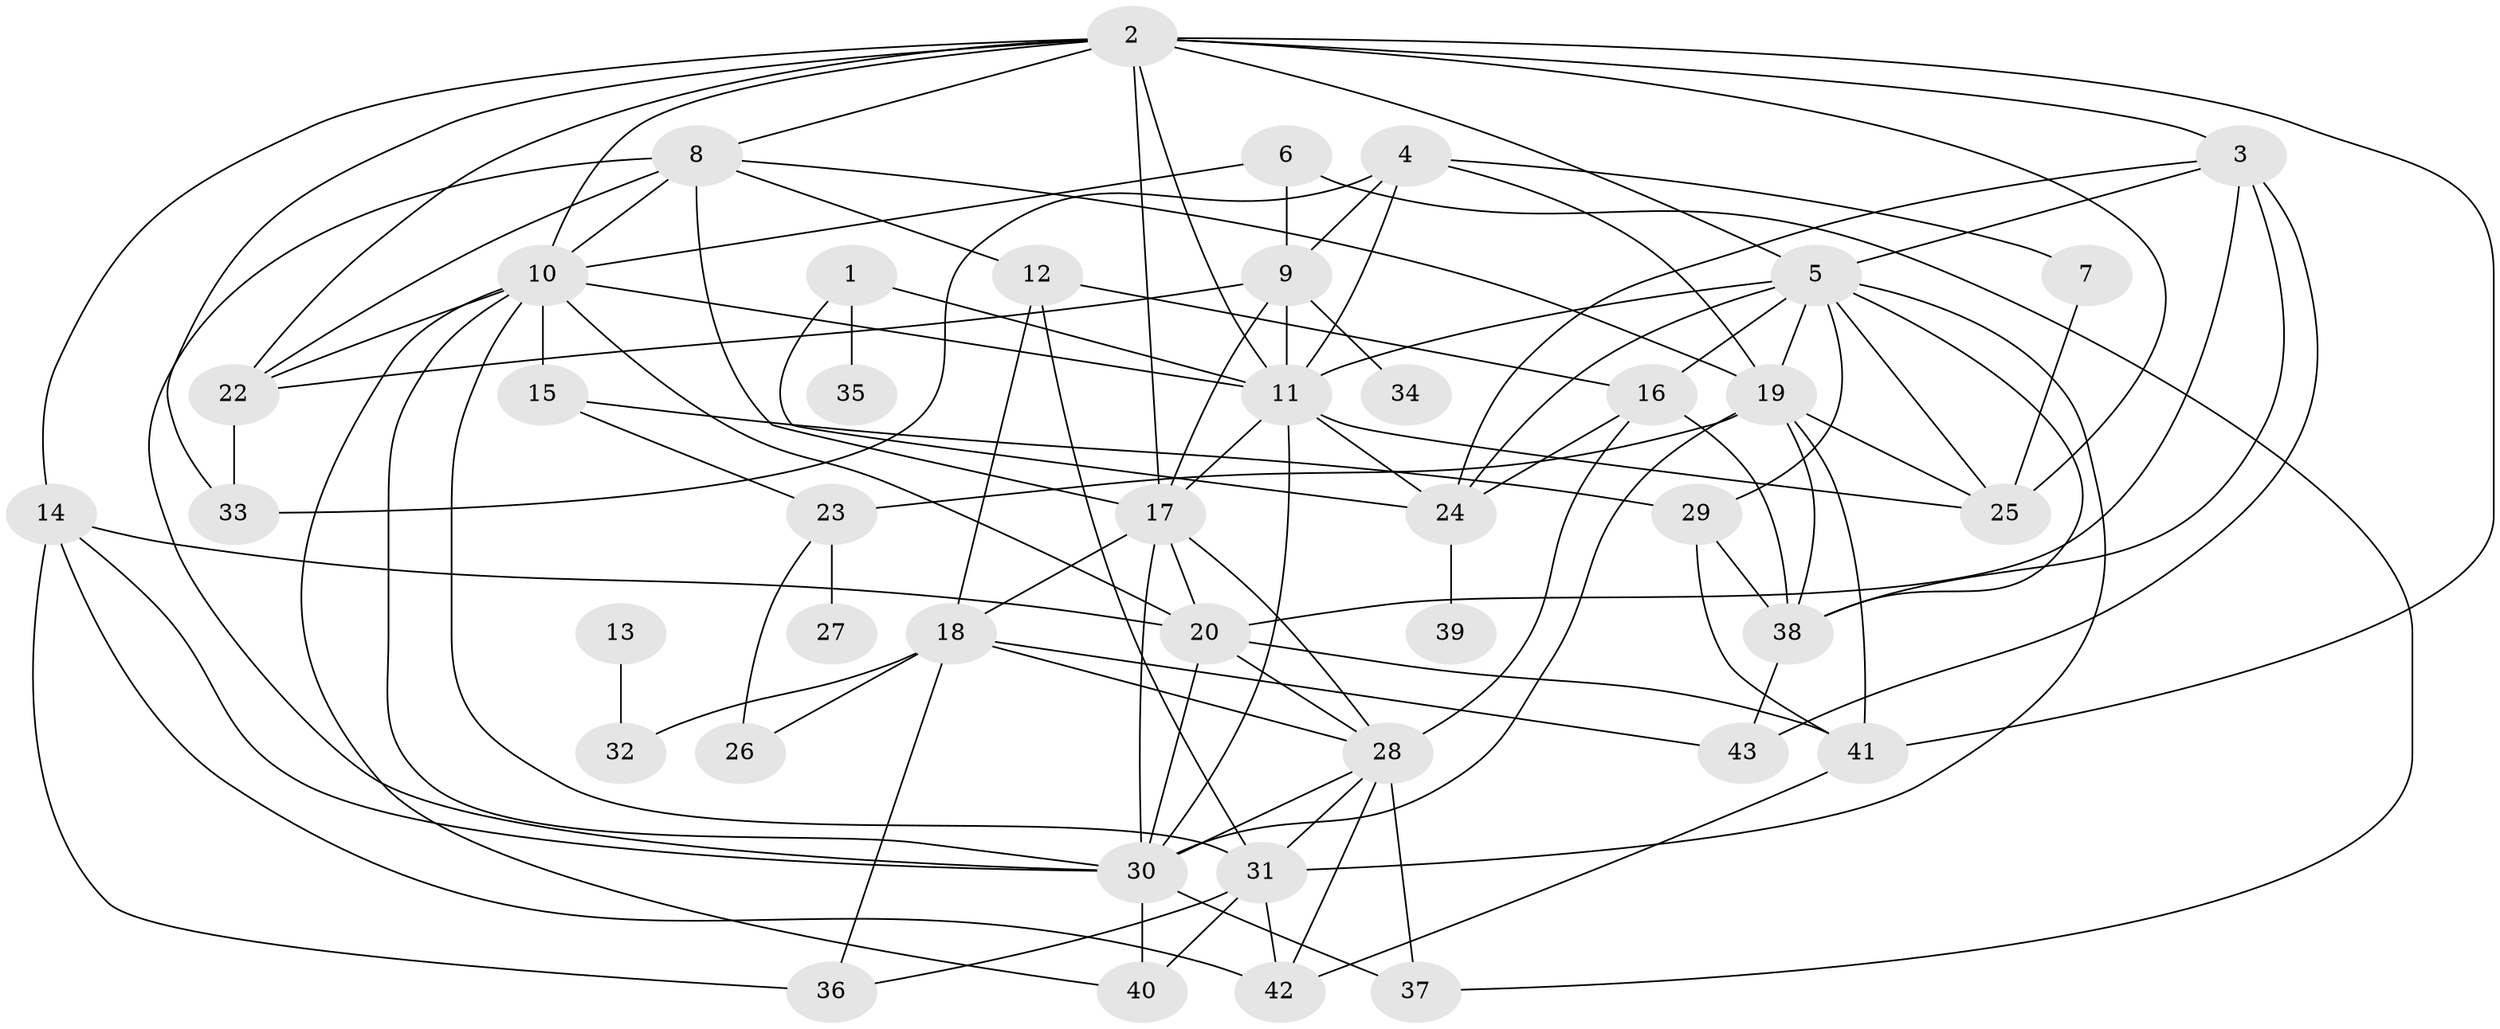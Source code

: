 // original degree distribution, {3: 0.13953488372093023, 6: 0.16279069767441862, 5: 0.16279069767441862, 2: 0.18604651162790697, 1: 0.10465116279069768, 4: 0.1511627906976744, 7: 0.05813953488372093, 10: 0.011627906976744186, 0: 0.011627906976744186, 8: 0.011627906976744186}
// Generated by graph-tools (version 1.1) at 2025/48/03/04/25 22:48:13]
// undirected, 42 vertices, 104 edges
graph export_dot {
  node [color=gray90,style=filled];
  1;
  2;
  3;
  4;
  5;
  6;
  7;
  8;
  9;
  10;
  11;
  12;
  13;
  14;
  15;
  16;
  17;
  18;
  19;
  20;
  22;
  23;
  24;
  25;
  26;
  27;
  28;
  29;
  30;
  31;
  32;
  33;
  34;
  35;
  36;
  37;
  38;
  39;
  40;
  41;
  42;
  43;
  1 -- 11 [weight=1.0];
  1 -- 24 [weight=1.0];
  1 -- 35 [weight=1.0];
  2 -- 3 [weight=2.0];
  2 -- 5 [weight=1.0];
  2 -- 8 [weight=1.0];
  2 -- 10 [weight=1.0];
  2 -- 11 [weight=2.0];
  2 -- 14 [weight=1.0];
  2 -- 17 [weight=3.0];
  2 -- 22 [weight=1.0];
  2 -- 25 [weight=1.0];
  2 -- 33 [weight=1.0];
  2 -- 41 [weight=1.0];
  3 -- 5 [weight=1.0];
  3 -- 20 [weight=5.0];
  3 -- 24 [weight=1.0];
  3 -- 38 [weight=1.0];
  3 -- 43 [weight=1.0];
  4 -- 7 [weight=1.0];
  4 -- 9 [weight=1.0];
  4 -- 11 [weight=1.0];
  4 -- 19 [weight=1.0];
  4 -- 33 [weight=1.0];
  5 -- 11 [weight=1.0];
  5 -- 16 [weight=2.0];
  5 -- 19 [weight=1.0];
  5 -- 24 [weight=1.0];
  5 -- 25 [weight=1.0];
  5 -- 29 [weight=1.0];
  5 -- 31 [weight=1.0];
  5 -- 38 [weight=2.0];
  6 -- 9 [weight=1.0];
  6 -- 10 [weight=1.0];
  6 -- 37 [weight=1.0];
  7 -- 25 [weight=1.0];
  8 -- 10 [weight=1.0];
  8 -- 12 [weight=2.0];
  8 -- 17 [weight=2.0];
  8 -- 19 [weight=1.0];
  8 -- 22 [weight=1.0];
  8 -- 30 [weight=1.0];
  9 -- 11 [weight=1.0];
  9 -- 17 [weight=1.0];
  9 -- 22 [weight=1.0];
  9 -- 34 [weight=1.0];
  10 -- 11 [weight=1.0];
  10 -- 15 [weight=2.0];
  10 -- 20 [weight=1.0];
  10 -- 22 [weight=1.0];
  10 -- 30 [weight=1.0];
  10 -- 31 [weight=1.0];
  10 -- 40 [weight=1.0];
  11 -- 17 [weight=3.0];
  11 -- 24 [weight=1.0];
  11 -- 25 [weight=1.0];
  11 -- 30 [weight=2.0];
  12 -- 16 [weight=2.0];
  12 -- 18 [weight=1.0];
  12 -- 31 [weight=1.0];
  13 -- 32 [weight=1.0];
  14 -- 20 [weight=1.0];
  14 -- 30 [weight=1.0];
  14 -- 36 [weight=1.0];
  14 -- 42 [weight=1.0];
  15 -- 23 [weight=1.0];
  15 -- 29 [weight=1.0];
  16 -- 24 [weight=1.0];
  16 -- 28 [weight=1.0];
  16 -- 38 [weight=1.0];
  17 -- 18 [weight=1.0];
  17 -- 20 [weight=1.0];
  17 -- 28 [weight=2.0];
  17 -- 30 [weight=2.0];
  18 -- 26 [weight=1.0];
  18 -- 28 [weight=1.0];
  18 -- 32 [weight=1.0];
  18 -- 36 [weight=1.0];
  18 -- 43 [weight=1.0];
  19 -- 23 [weight=2.0];
  19 -- 25 [weight=1.0];
  19 -- 30 [weight=1.0];
  19 -- 38 [weight=1.0];
  19 -- 41 [weight=1.0];
  20 -- 28 [weight=4.0];
  20 -- 30 [weight=2.0];
  20 -- 41 [weight=1.0];
  22 -- 33 [weight=1.0];
  23 -- 26 [weight=1.0];
  23 -- 27 [weight=1.0];
  24 -- 39 [weight=1.0];
  28 -- 30 [weight=1.0];
  28 -- 31 [weight=1.0];
  28 -- 37 [weight=1.0];
  28 -- 42 [weight=1.0];
  29 -- 38 [weight=1.0];
  29 -- 41 [weight=1.0];
  30 -- 37 [weight=1.0];
  30 -- 40 [weight=1.0];
  31 -- 36 [weight=1.0];
  31 -- 40 [weight=1.0];
  31 -- 42 [weight=1.0];
  38 -- 43 [weight=1.0];
  41 -- 42 [weight=1.0];
}

